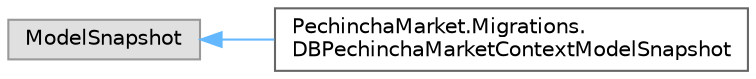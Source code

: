 digraph "Graphical Class Hierarchy"
{
 // LATEX_PDF_SIZE
  bgcolor="transparent";
  edge [fontname=Helvetica,fontsize=10,labelfontname=Helvetica,labelfontsize=10];
  node [fontname=Helvetica,fontsize=10,shape=box,height=0.2,width=0.4];
  rankdir="LR";
  Node0 [id="Node000000",label="ModelSnapshot",height=0.2,width=0.4,color="grey60", fillcolor="#E0E0E0", style="filled",tooltip=" "];
  Node0 -> Node1 [id="edge16_Node000000_Node000001",dir="back",color="steelblue1",style="solid",tooltip=" "];
  Node1 [id="Node000001",label="PechinchaMarket.Migrations.\lDBPechinchaMarketContextModelSnapshot",height=0.2,width=0.4,color="grey40", fillcolor="white", style="filled",URL="$class_pechincha_market_1_1_migrations_1_1_d_b_pechincha_market_context_model_snapshot.html",tooltip=" "];
}

